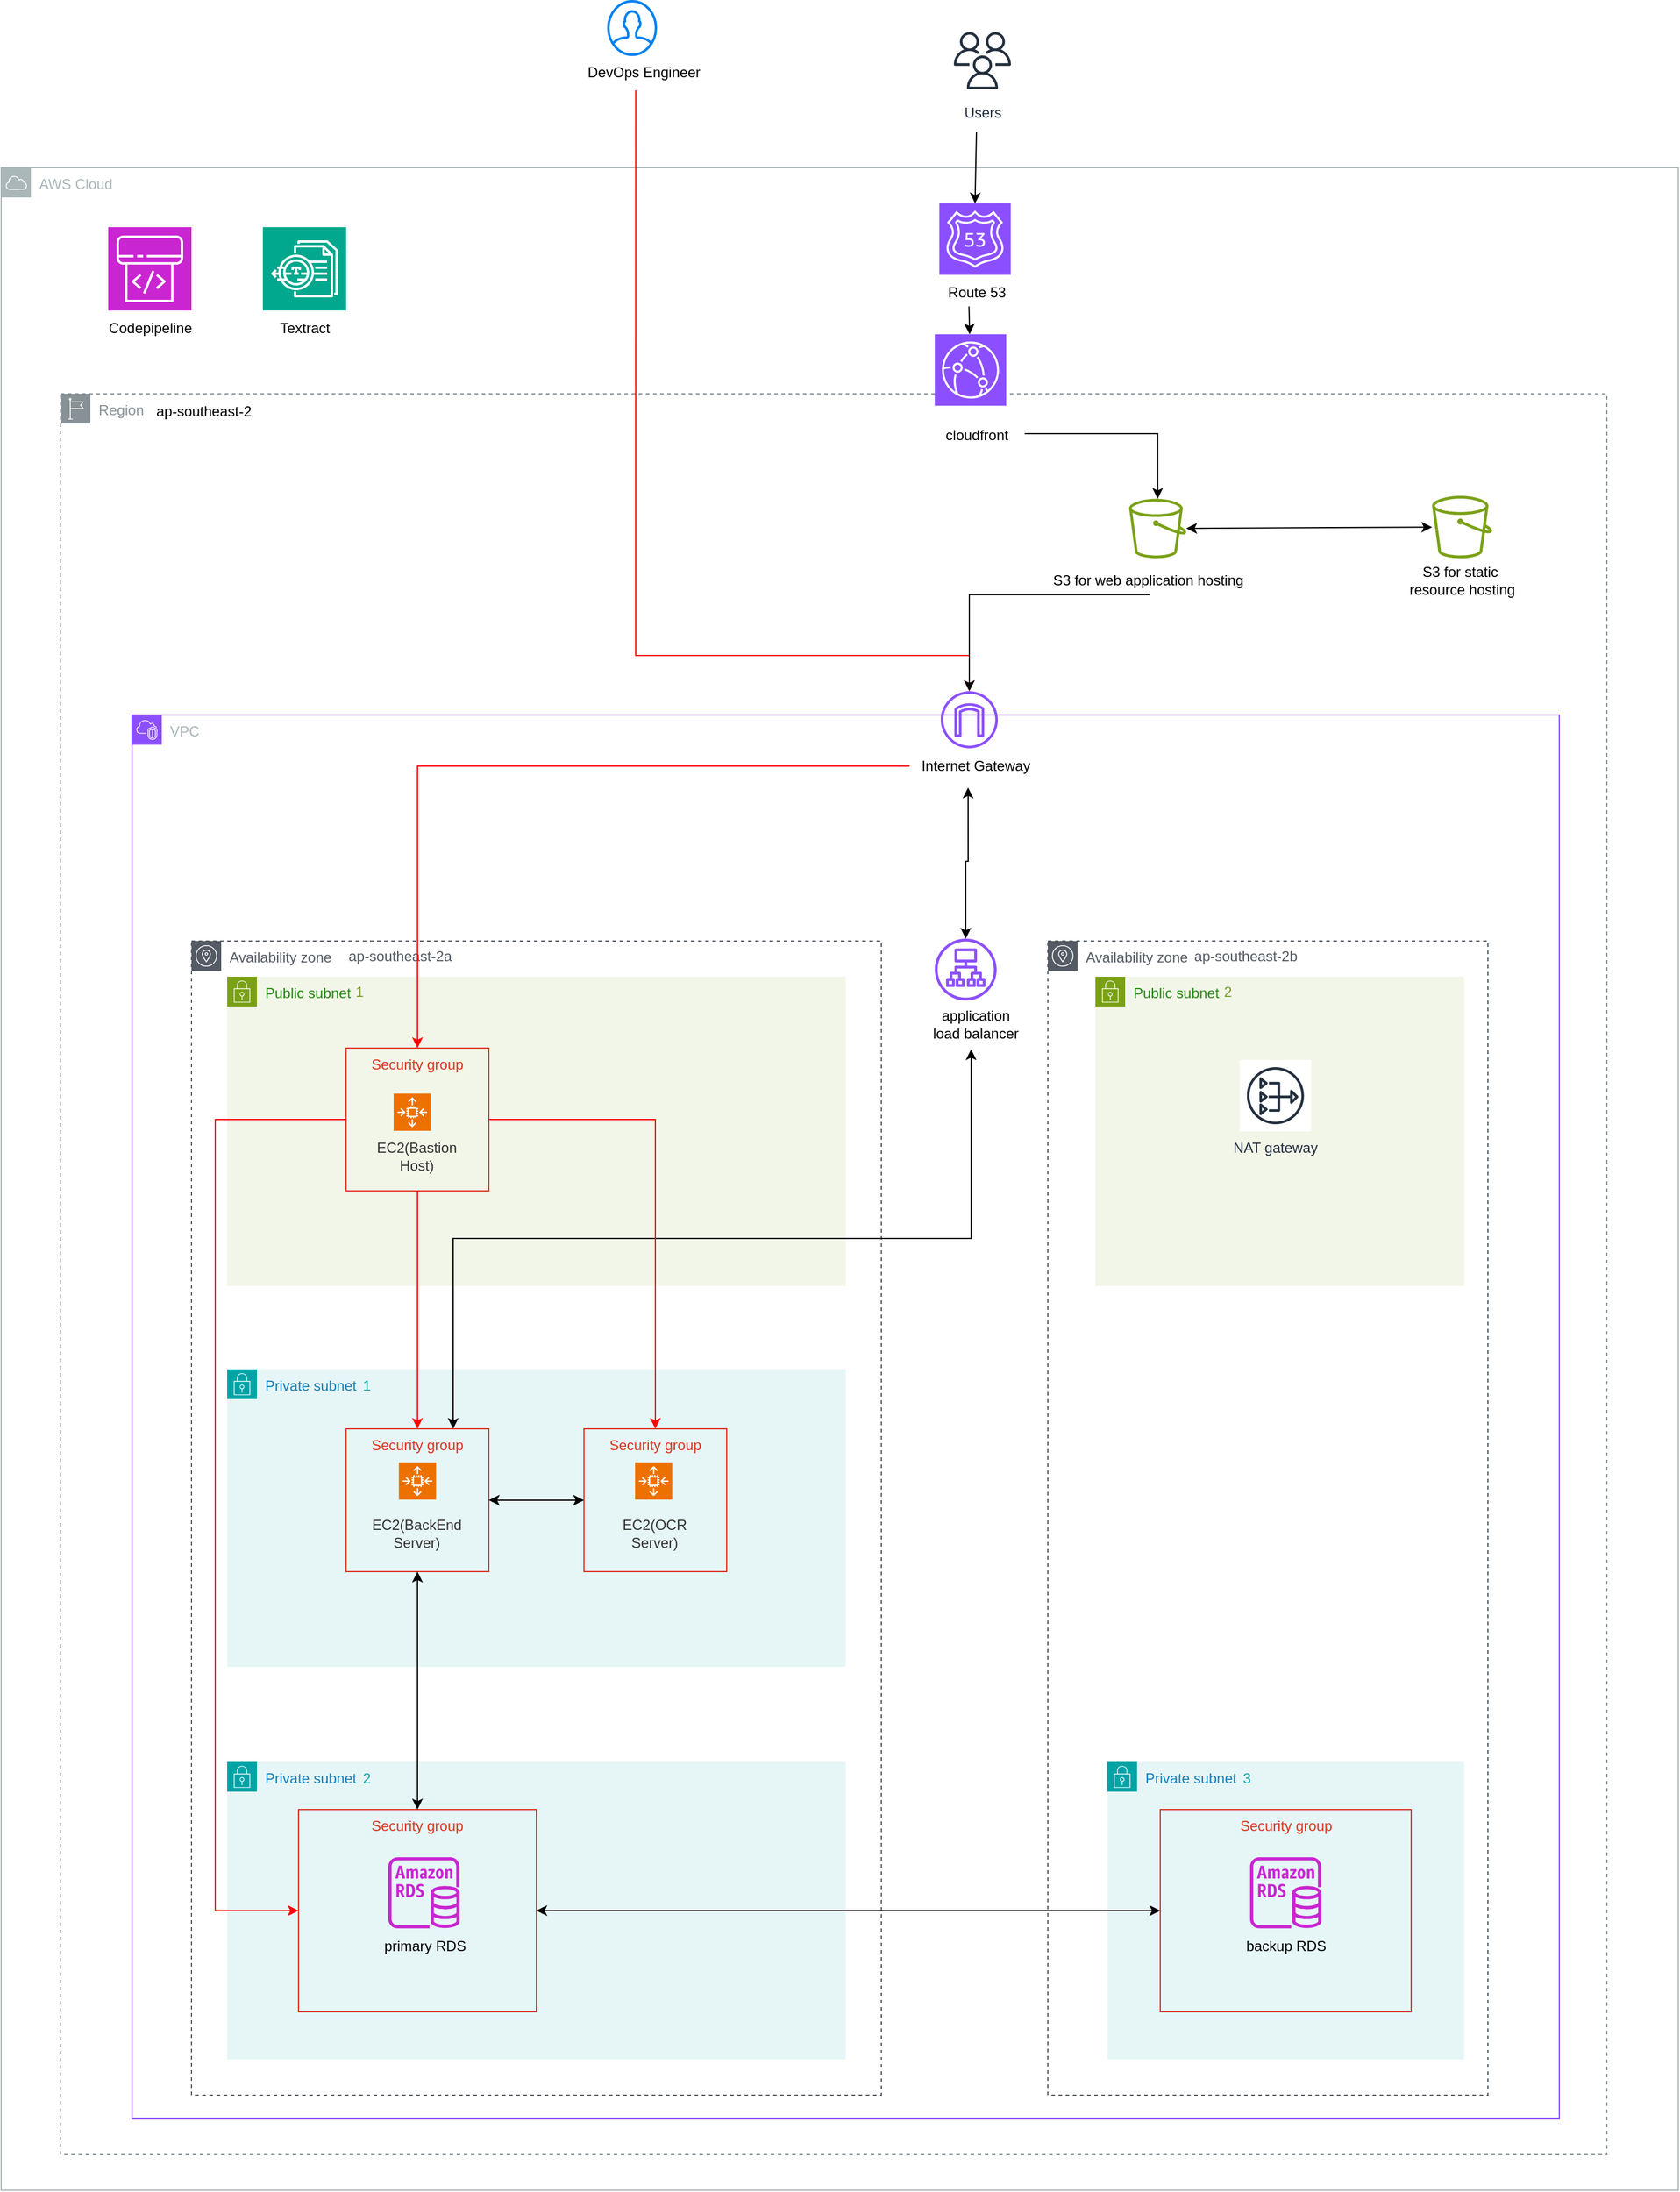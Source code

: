 <mxfile version="26.0.3">
  <diagram name="Page-1" id="8Btx2D27Im8ZOUqlHXfs">
    <mxGraphModel dx="2825" dy="2571" grid="1" gridSize="10" guides="1" tooltips="1" connect="1" arrows="1" fold="1" page="1" pageScale="1" pageWidth="827" pageHeight="1169" math="0" shadow="0">
      <root>
        <mxCell id="0" />
        <mxCell id="1" parent="0" />
        <mxCell id="GONTffMYKAudjiqWZch5-32" value="Availability zone" style="sketch=0;outlineConnect=0;gradientColor=none;html=1;whiteSpace=wrap;fontSize=12;fontStyle=0;shape=mxgraph.aws4.group;grIcon=mxgraph.aws4.group_availability_zone;strokeColor=#545B64;fillColor=none;verticalAlign=top;align=left;spacingLeft=30;fontColor=#545B64;dashed=1;" parent="1" vertex="1">
          <mxGeometry x="-390" y="550" width="580" height="970" as="geometry" />
        </mxCell>
        <mxCell id="GONTffMYKAudjiqWZch5-1" value="AWS Cloud" style="sketch=0;outlineConnect=0;gradientColor=none;html=1;whiteSpace=wrap;fontSize=12;fontStyle=0;shape=mxgraph.aws4.group;grIcon=mxgraph.aws4.group_aws_cloud;strokeColor=#AAB7B8;fillColor=none;verticalAlign=top;align=left;spacingLeft=30;fontColor=#AAB7B8;dashed=0;" parent="1" vertex="1">
          <mxGeometry x="-550" y="-100" width="1410" height="1700" as="geometry" />
        </mxCell>
        <mxCell id="GONTffMYKAudjiqWZch5-2" value="Region" style="sketch=0;outlineConnect=0;gradientColor=none;html=1;whiteSpace=wrap;fontSize=12;fontStyle=0;shape=mxgraph.aws4.group;grIcon=mxgraph.aws4.group_region;strokeColor=#879196;fillColor=none;verticalAlign=top;align=left;spacingLeft=30;fontColor=#879196;dashed=1;" parent="1" vertex="1">
          <mxGeometry x="-500" y="90" width="1300" height="1480" as="geometry" />
        </mxCell>
        <mxCell id="GONTffMYKAudjiqWZch5-3" value="ap-southeast-2" style="text;html=1;align=center;verticalAlign=middle;resizable=0;points=[];autosize=1;strokeColor=none;fillColor=none;" parent="1" vertex="1">
          <mxGeometry x="-430" y="90" width="100" height="30" as="geometry" />
        </mxCell>
        <mxCell id="GONTffMYKAudjiqWZch5-4" value="VPC" style="points=[[0,0],[0.25,0],[0.5,0],[0.75,0],[1,0],[1,0.25],[1,0.5],[1,0.75],[1,1],[0.75,1],[0.5,1],[0.25,1],[0,1],[0,0.75],[0,0.5],[0,0.25]];outlineConnect=0;gradientColor=none;html=1;whiteSpace=wrap;fontSize=12;fontStyle=0;container=0;pointerEvents=0;collapsible=0;recursiveResize=0;shape=mxgraph.aws4.group;grIcon=mxgraph.aws4.group_vpc2;strokeColor=#8C4FFF;fillColor=none;verticalAlign=top;align=left;spacingLeft=30;fontColor=#AAB7B8;dashed=0;" parent="1" vertex="1">
          <mxGeometry x="-440" y="360" width="1200" height="1180" as="geometry" />
        </mxCell>
        <mxCell id="GONTffMYKAudjiqWZch5-5" value="Users" style="sketch=0;outlineConnect=0;fontColor=#232F3E;gradientColor=none;strokeColor=#232F3E;fillColor=#ffffff;dashed=0;verticalLabelPosition=bottom;verticalAlign=top;align=center;html=1;fontSize=12;fontStyle=0;aspect=fixed;shape=mxgraph.aws4.resourceIcon;resIcon=mxgraph.aws4.users;" parent="1" vertex="1">
          <mxGeometry x="245" y="-220" width="60" height="60" as="geometry" />
        </mxCell>
        <mxCell id="GONTffMYKAudjiqWZch5-6" value="" style="endArrow=classic;html=1;rounded=0;entryX=0.5;entryY=0;entryDx=0;entryDy=0;entryPerimeter=0;" parent="1" target="GONTffMYKAudjiqWZch5-9" edge="1">
          <mxGeometry width="50" height="50" relative="1" as="geometry">
            <mxPoint x="270" y="-130" as="sourcePoint" />
            <mxPoint x="160" y="340" as="targetPoint" />
          </mxGeometry>
        </mxCell>
        <mxCell id="GONTffMYKAudjiqWZch5-7" value="" style="html=1;verticalLabelPosition=bottom;align=center;labelBackgroundColor=#ffffff;verticalAlign=top;strokeWidth=2;strokeColor=#0080F0;shadow=0;dashed=0;shape=mxgraph.ios7.icons.user;" parent="1" vertex="1">
          <mxGeometry x="-39.5" y="-240" width="40" height="45" as="geometry" />
        </mxCell>
        <mxCell id="GONTffMYKAudjiqWZch5-8" value="DevOps Engineer" style="text;html=1;align=center;verticalAlign=middle;resizable=0;points=[];autosize=1;strokeColor=none;fillColor=none;" parent="1" vertex="1">
          <mxGeometry x="-70" y="-195" width="120" height="30" as="geometry" />
        </mxCell>
        <mxCell id="GONTffMYKAudjiqWZch5-9" value="" style="sketch=0;points=[[0,0,0],[0.25,0,0],[0.5,0,0],[0.75,0,0],[1,0,0],[0,1,0],[0.25,1,0],[0.5,1,0],[0.75,1,0],[1,1,0],[0,0.25,0],[0,0.5,0],[0,0.75,0],[1,0.25,0],[1,0.5,0],[1,0.75,0]];outlineConnect=0;fontColor=#232F3E;fillColor=#8C4FFF;strokeColor=#ffffff;dashed=0;verticalLabelPosition=bottom;verticalAlign=top;align=center;html=1;fontSize=12;fontStyle=0;aspect=fixed;shape=mxgraph.aws4.resourceIcon;resIcon=mxgraph.aws4.route_53;" parent="1" vertex="1">
          <mxGeometry x="238.79" y="-70" width="60" height="60" as="geometry" />
        </mxCell>
        <mxCell id="GONTffMYKAudjiqWZch5-10" value="Route 53" style="text;html=1;align=center;verticalAlign=middle;resizable=0;points=[];autosize=1;strokeColor=none;fillColor=none;" parent="1" vertex="1">
          <mxGeometry x="235" y="-10" width="70" height="30" as="geometry" />
        </mxCell>
        <mxCell id="GONTffMYKAudjiqWZch5-11" value="" style="endArrow=classic;html=1;rounded=0;exitX=0.446;exitY=1;exitDx=0;exitDy=0;exitPerimeter=0;edgeStyle=orthogonalEdgeStyle;strokeColor=#FF0000;" parent="1" source="GONTffMYKAudjiqWZch5-8" target="GONTffMYKAudjiqWZch5-12" edge="1">
          <mxGeometry width="50" height="50" relative="1" as="geometry">
            <mxPoint x="91" y="80" as="sourcePoint" />
            <mxPoint x="141" y="30" as="targetPoint" />
            <Array as="points">
              <mxPoint x="-16" y="310" />
              <mxPoint x="264" y="310" />
            </Array>
          </mxGeometry>
        </mxCell>
        <mxCell id="GONTffMYKAudjiqWZch5-13" value="" style="sketch=0;outlineConnect=0;fontColor=#232F3E;gradientColor=none;fillColor=#7AA116;strokeColor=none;dashed=0;verticalLabelPosition=bottom;verticalAlign=top;align=center;html=1;fontSize=12;fontStyle=0;aspect=fixed;pointerEvents=1;shape=mxgraph.aws4.bucket;" parent="1" vertex="1">
          <mxGeometry x="398.31" y="178.25" width="48.08" height="50" as="geometry" />
        </mxCell>
        <mxCell id="GONTffMYKAudjiqWZch5-15" value="" style="sketch=0;outlineConnect=0;fontColor=#232F3E;gradientColor=none;fillColor=#7AA116;strokeColor=none;dashed=0;verticalLabelPosition=bottom;verticalAlign=top;align=center;html=1;fontSize=12;fontStyle=0;aspect=fixed;pointerEvents=1;shape=mxgraph.aws4.bucket;" parent="1" vertex="1">
          <mxGeometry x="653.07" y="175.75" width="50.48" height="52.5" as="geometry" />
        </mxCell>
        <mxCell id="GONTffMYKAudjiqWZch5-16" value="S3 for static&amp;nbsp;&lt;div&gt;resource hosting&lt;/div&gt;" style="text;html=1;align=center;verticalAlign=middle;resizable=0;points=[];autosize=1;strokeColor=none;fillColor=none;" parent="1" vertex="1">
          <mxGeometry x="623.31" y="227" width="110" height="40" as="geometry" />
        </mxCell>
        <mxCell id="GONTffMYKAudjiqWZch5-17" value="S3 for web application hosting" style="text;html=1;align=center;verticalAlign=middle;resizable=0;points=[];autosize=1;strokeColor=none;fillColor=none;" parent="1" vertex="1">
          <mxGeometry x="323.79" y="232" width="180" height="30" as="geometry" />
        </mxCell>
        <mxCell id="GONTffMYKAudjiqWZch5-18" value="" style="endArrow=classic;startArrow=classic;html=1;rounded=0;" parent="1" source="GONTffMYKAudjiqWZch5-13" target="GONTffMYKAudjiqWZch5-15" edge="1">
          <mxGeometry width="50" height="50" relative="1" as="geometry">
            <mxPoint x="78.31" y="232" as="sourcePoint" />
            <mxPoint x="128.31" y="182" as="targetPoint" />
          </mxGeometry>
        </mxCell>
        <mxCell id="GONTffMYKAudjiqWZch5-20" value="" style="endArrow=classic;html=1;rounded=0;exitX=1.006;exitY=0.45;exitDx=0;exitDy=0;exitPerimeter=0;edgeStyle=orthogonalEdgeStyle;" parent="1" source="GONTffMYKAudjiqWZch5-79" target="GONTffMYKAudjiqWZch5-13" edge="1">
          <mxGeometry width="50" height="50" relative="1" as="geometry">
            <mxPoint x="266.31" y="81" as="sourcePoint" />
            <mxPoint x="128.31" y="182" as="targetPoint" />
          </mxGeometry>
        </mxCell>
        <mxCell id="GONTffMYKAudjiqWZch5-26" value="Private subnet" style="points=[[0,0],[0.25,0],[0.5,0],[0.75,0],[1,0],[1,0.25],[1,0.5],[1,0.75],[1,1],[0.75,1],[0.5,1],[0.25,1],[0,1],[0,0.75],[0,0.5],[0,0.25]];outlineConnect=0;gradientColor=none;html=1;whiteSpace=wrap;fontSize=12;fontStyle=0;container=1;pointerEvents=0;collapsible=0;recursiveResize=0;shape=mxgraph.aws4.group;grIcon=mxgraph.aws4.group_security_group;grStroke=0;strokeColor=#00A4A6;fillColor=#E6F6F7;verticalAlign=top;align=left;spacingLeft=30;fontColor=#147EBA;dashed=0;" parent="1" vertex="1">
          <mxGeometry x="-360" y="910" width="520" height="250" as="geometry" />
        </mxCell>
        <mxCell id="GONTffMYKAudjiqWZch5-27" value="1" style="text;html=1;align=center;verticalAlign=middle;resizable=0;points=[];autosize=1;strokeColor=none;fillColor=none;fontColor=#1DA3A5;" parent="GONTffMYKAudjiqWZch5-26" vertex="1">
          <mxGeometry x="102" y="-1" width="30" height="30" as="geometry" />
        </mxCell>
        <mxCell id="GONTffMYKAudjiqWZch5-12" value="" style="sketch=0;outlineConnect=0;fontColor=#232F3E;gradientColor=none;fillColor=#8C4FFF;strokeColor=none;dashed=0;verticalLabelPosition=bottom;verticalAlign=top;align=center;html=1;fontSize=12;fontStyle=0;aspect=fixed;pointerEvents=1;shape=mxgraph.aws4.internet_gateway;" parent="1" vertex="1">
          <mxGeometry x="240.0" y="340" width="48" height="48" as="geometry" />
        </mxCell>
        <mxCell id="GONTffMYKAudjiqWZch5-33" value="Availability zone" style="sketch=0;outlineConnect=0;gradientColor=none;html=1;whiteSpace=wrap;fontSize=12;fontStyle=0;shape=mxgraph.aws4.group;grIcon=mxgraph.aws4.group_availability_zone;strokeColor=#545B64;fillColor=none;verticalAlign=top;align=left;spacingLeft=30;fontColor=#545B64;dashed=1;" parent="1" vertex="1">
          <mxGeometry x="330" y="550" width="370" height="970" as="geometry" />
        </mxCell>
        <mxCell id="GONTffMYKAudjiqWZch5-21" value="Internet Gateway" style="text;html=1;align=center;verticalAlign=middle;resizable=0;points=[];autosize=1;strokeColor=none;fillColor=none;" parent="1" vertex="1">
          <mxGeometry x="213.79" y="388" width="110" height="30" as="geometry" />
        </mxCell>
        <mxCell id="GONTffMYKAudjiqWZch5-22" value="Public subnet" style="points=[[0,0],[0.25,0],[0.5,0],[0.75,0],[1,0],[1,0.25],[1,0.5],[1,0.75],[1,1],[0.75,1],[0.5,1],[0.25,1],[0,1],[0,0.75],[0,0.5],[0,0.25]];outlineConnect=0;gradientColor=none;html=1;whiteSpace=wrap;fontSize=12;fontStyle=0;container=1;pointerEvents=0;collapsible=0;recursiveResize=0;shape=mxgraph.aws4.group;grIcon=mxgraph.aws4.group_security_group;grStroke=0;strokeColor=#7AA116;fillColor=#F2F6E8;verticalAlign=top;align=left;spacingLeft=30;fontColor=#248814;dashed=0;" parent="1" vertex="1">
          <mxGeometry x="-360" y="580" width="520" height="260" as="geometry" />
        </mxCell>
        <mxCell id="GONTffMYKAudjiqWZch5-23" value="1" style="text;html=1;align=center;verticalAlign=middle;resizable=0;points=[];autosize=1;strokeColor=none;fillColor=none;fontColor=#7CA032;" parent="GONTffMYKAudjiqWZch5-22" vertex="1">
          <mxGeometry x="96" y="-2" width="30" height="30" as="geometry" />
        </mxCell>
        <mxCell id="GONTffMYKAudjiqWZch5-58" value="Security group" style="fillColor=none;strokeColor=#DD3522;verticalAlign=top;fontStyle=0;fontColor=#DD3522;whiteSpace=wrap;html=1;container=0;" parent="GONTffMYKAudjiqWZch5-22" vertex="1">
          <mxGeometry x="100" y="60" width="120.0" height="120" as="geometry" />
        </mxCell>
        <mxCell id="GONTffMYKAudjiqWZch5-62" value="" style="sketch=0;points=[[0,0,0],[0.25,0,0],[0.5,0,0],[0.75,0,0],[1,0,0],[0,1,0],[0.25,1,0],[0.5,1,0],[0.75,1,0],[1,1,0],[0,0.25,0],[0,0.5,0],[0,0.75,0],[1,0.25,0],[1,0.5,0],[1,0.75,0]];outlineConnect=0;fontColor=#232F3E;fillColor=#ED7100;strokeColor=#ffffff;dashed=0;verticalLabelPosition=bottom;verticalAlign=top;align=center;html=1;fontSize=12;fontStyle=0;aspect=fixed;shape=mxgraph.aws4.resourceIcon;resIcon=mxgraph.aws4.auto_scaling2;" parent="GONTffMYKAudjiqWZch5-22" vertex="1">
          <mxGeometry x="139.998" y="98.235" width="31.28" height="31.28" as="geometry" />
        </mxCell>
        <mxCell id="GONTffMYKAudjiqWZch5-63" value="EC2(Bastion Host)" style="whiteSpace=wrap;html=1;fillColor=none;fontColor=#333333;strokeColor=none;" parent="GONTffMYKAudjiqWZch5-22" vertex="1">
          <mxGeometry x="117.346" y="139.997" width="85.308" height="21.176" as="geometry" />
        </mxCell>
        <mxCell id="GONTffMYKAudjiqWZch5-24" value="Public subnet" style="points=[[0,0],[0.25,0],[0.5,0],[0.75,0],[1,0],[1,0.25],[1,0.5],[1,0.75],[1,1],[0.75,1],[0.5,1],[0.25,1],[0,1],[0,0.75],[0,0.5],[0,0.25]];outlineConnect=0;gradientColor=none;html=1;whiteSpace=wrap;fontSize=12;fontStyle=0;container=1;pointerEvents=0;collapsible=0;recursiveResize=0;shape=mxgraph.aws4.group;grIcon=mxgraph.aws4.group_security_group;grStroke=0;strokeColor=#7AA116;fillColor=#F2F6E8;verticalAlign=top;align=left;spacingLeft=30;fontColor=#248814;dashed=0;" parent="1" vertex="1">
          <mxGeometry x="370" y="580" width="310" height="260" as="geometry" />
        </mxCell>
        <mxCell id="GONTffMYKAudjiqWZch5-25" value="2" style="text;html=1;align=center;verticalAlign=middle;resizable=0;points=[];autosize=1;strokeColor=none;fillColor=none;fontColor=#7CA032;" parent="GONTffMYKAudjiqWZch5-24" vertex="1">
          <mxGeometry x="96" y="-2" width="30" height="30" as="geometry" />
        </mxCell>
        <mxCell id="GONTffMYKAudjiqWZch5-28" value="Private subnet" style="points=[[0,0],[0.25,0],[0.5,0],[0.75,0],[1,0],[1,0.25],[1,0.5],[1,0.75],[1,1],[0.75,1],[0.5,1],[0.25,1],[0,1],[0,0.75],[0,0.5],[0,0.25]];outlineConnect=0;gradientColor=none;html=1;whiteSpace=wrap;fontSize=12;fontStyle=0;container=1;pointerEvents=0;collapsible=0;recursiveResize=0;shape=mxgraph.aws4.group;grIcon=mxgraph.aws4.group_security_group;grStroke=0;strokeColor=#00A4A6;fillColor=#E6F6F7;verticalAlign=top;align=left;spacingLeft=30;fontColor=#147EBA;dashed=0;" parent="1" vertex="1">
          <mxGeometry x="-360" y="1240" width="520" height="250" as="geometry" />
        </mxCell>
        <mxCell id="GONTffMYKAudjiqWZch5-50" value="Security group" style="fillColor=none;strokeColor=#DD3522;verticalAlign=top;fontStyle=0;fontColor=#DD3522;whiteSpace=wrap;html=1;" parent="GONTffMYKAudjiqWZch5-28" vertex="1">
          <mxGeometry x="60" y="40" width="200" height="170" as="geometry" />
        </mxCell>
        <mxCell id="GONTffMYKAudjiqWZch5-29" value="2" style="text;html=1;align=center;verticalAlign=middle;resizable=0;points=[];autosize=1;strokeColor=none;fillColor=none;fontColor=#1DA3A5;" parent="GONTffMYKAudjiqWZch5-28" vertex="1">
          <mxGeometry x="102" y="-1" width="30" height="30" as="geometry" />
        </mxCell>
        <mxCell id="GONTffMYKAudjiqWZch5-47" value="" style="sketch=0;outlineConnect=0;fontColor=#232F3E;gradientColor=none;fillColor=#C925D1;strokeColor=none;dashed=0;verticalLabelPosition=bottom;verticalAlign=top;align=center;html=1;fontSize=12;fontStyle=0;aspect=fixed;pointerEvents=1;shape=mxgraph.aws4.rds_instance;" parent="GONTffMYKAudjiqWZch5-28" vertex="1">
          <mxGeometry x="135.5" y="80" width="60" height="60" as="geometry" />
        </mxCell>
        <mxCell id="GONTffMYKAudjiqWZch5-73" value="primary RDS" style="text;html=1;align=center;verticalAlign=middle;resizable=0;points=[];autosize=1;strokeColor=none;fillColor=none;" parent="GONTffMYKAudjiqWZch5-28" vertex="1">
          <mxGeometry x="120.5" y="140" width="90" height="30" as="geometry" />
        </mxCell>
        <mxCell id="GONTffMYKAudjiqWZch5-30" value="Private subnet" style="points=[[0,0],[0.25,0],[0.5,0],[0.75,0],[1,0],[1,0.25],[1,0.5],[1,0.75],[1,1],[0.75,1],[0.5,1],[0.25,1],[0,1],[0,0.75],[0,0.5],[0,0.25]];outlineConnect=0;gradientColor=none;html=1;whiteSpace=wrap;fontSize=12;fontStyle=0;container=1;pointerEvents=0;collapsible=0;recursiveResize=0;shape=mxgraph.aws4.group;grIcon=mxgraph.aws4.group_security_group;grStroke=0;strokeColor=#00A4A6;fillColor=#E6F6F7;verticalAlign=top;align=left;spacingLeft=30;fontColor=#147EBA;dashed=0;" parent="1" vertex="1">
          <mxGeometry x="380" y="1240" width="300" height="250" as="geometry" />
        </mxCell>
        <mxCell id="GONTffMYKAudjiqWZch5-31" value="3" style="text;html=1;align=center;verticalAlign=middle;resizable=0;points=[];autosize=1;strokeColor=none;fillColor=none;fontColor=#1DA3A5;" parent="GONTffMYKAudjiqWZch5-30" vertex="1">
          <mxGeometry x="102" y="-1" width="30" height="30" as="geometry" />
        </mxCell>
        <mxCell id="GONTffMYKAudjiqWZch5-49" value="Security group" style="fillColor=none;strokeColor=#DD3522;verticalAlign=top;fontStyle=0;fontColor=#DD3522;whiteSpace=wrap;html=1;" parent="GONTffMYKAudjiqWZch5-30" vertex="1">
          <mxGeometry x="44.5" y="40" width="211" height="170" as="geometry" />
        </mxCell>
        <mxCell id="GONTffMYKAudjiqWZch5-35" value="" style="endArrow=classic;html=1;rounded=0;exitX=0.51;exitY=0.897;exitDx=0;exitDy=0;exitPerimeter=0;edgeStyle=orthogonalEdgeStyle;" parent="1" source="GONTffMYKAudjiqWZch5-17" target="GONTffMYKAudjiqWZch5-12" edge="1">
          <mxGeometry width="50" height="50" relative="1" as="geometry">
            <mxPoint x="446.39" y="262" as="sourcePoint" />
            <mxPoint x="284.39" y="374" as="targetPoint" />
          </mxGeometry>
        </mxCell>
        <mxCell id="GONTffMYKAudjiqWZch5-36" value="ap-southeast-2a" style="text;html=1;align=center;verticalAlign=middle;resizable=0;points=[];autosize=1;strokeColor=none;fillColor=none;fontColor=#545B63;" parent="1" vertex="1">
          <mxGeometry x="-270" y="548" width="110" height="30" as="geometry" />
        </mxCell>
        <mxCell id="GONTffMYKAudjiqWZch5-38" value="ap-southeast-2b" style="text;html=1;align=center;verticalAlign=middle;resizable=0;points=[];autosize=1;strokeColor=none;fillColor=none;fontColor=#545B63;" parent="1" vertex="1">
          <mxGeometry x="441.39" y="548" width="110" height="30" as="geometry" />
        </mxCell>
        <mxCell id="GONTffMYKAudjiqWZch5-40" value="" style="sketch=0;outlineConnect=0;fontColor=#232F3E;gradientColor=none;fillColor=#8C4FFF;strokeColor=none;dashed=0;verticalLabelPosition=bottom;verticalAlign=top;align=center;html=1;fontSize=12;fontStyle=0;aspect=fixed;pointerEvents=1;shape=mxgraph.aws4.application_load_balancer;" parent="1" vertex="1">
          <mxGeometry x="235" y="548" width="52" height="52" as="geometry" />
        </mxCell>
        <mxCell id="GONTffMYKAudjiqWZch5-41" value="application&lt;div&gt;load balancer&lt;/div&gt;" style="text;html=1;align=center;verticalAlign=middle;resizable=0;points=[];autosize=1;strokeColor=none;fillColor=none;" parent="1" vertex="1">
          <mxGeometry x="218.79" y="600" width="100" height="40" as="geometry" />
        </mxCell>
        <mxCell id="GONTffMYKAudjiqWZch5-46" value="NAT gateway" style="sketch=0;outlineConnect=0;fontColor=#232F3E;gradientColor=none;strokeColor=#232F3E;fillColor=#ffffff;dashed=0;verticalLabelPosition=bottom;verticalAlign=top;align=center;html=1;fontSize=12;fontStyle=0;aspect=fixed;shape=mxgraph.aws4.resourceIcon;resIcon=mxgraph.aws4.nat_gateway;" parent="1" vertex="1">
          <mxGeometry x="491.39" y="650" width="60" height="60" as="geometry" />
        </mxCell>
        <mxCell id="GONTffMYKAudjiqWZch5-48" value="" style="sketch=0;outlineConnect=0;fontColor=#232F3E;gradientColor=none;fillColor=#C925D1;strokeColor=none;dashed=0;verticalLabelPosition=bottom;verticalAlign=top;align=center;html=1;fontSize=12;fontStyle=0;aspect=fixed;pointerEvents=1;shape=mxgraph.aws4.rds_instance;" parent="1" vertex="1">
          <mxGeometry x="500" y="1320" width="60" height="60" as="geometry" />
        </mxCell>
        <mxCell id="GONTffMYKAudjiqWZch5-51" value="" style="group" parent="1" vertex="1" connectable="0">
          <mxGeometry x="-330" y="960" width="190" height="120" as="geometry" />
        </mxCell>
        <mxCell id="GONTffMYKAudjiqWZch5-59" value="" style="group" parent="GONTffMYKAudjiqWZch5-51" vertex="1" connectable="0">
          <mxGeometry width="190" height="120" as="geometry" />
        </mxCell>
        <mxCell id="GONTffMYKAudjiqWZch5-42" value="Security group" style="fillColor=none;strokeColor=#DD3522;verticalAlign=top;fontStyle=0;fontColor=#DD3522;whiteSpace=wrap;html=1;container=1;" parent="GONTffMYKAudjiqWZch5-59" vertex="1">
          <mxGeometry x="70" width="120.0" height="120" as="geometry" />
        </mxCell>
        <mxCell id="GONTffMYKAudjiqWZch5-43" value="" style="sketch=0;points=[[0,0,0],[0.25,0,0],[0.5,0,0],[0.75,0,0],[1,0,0],[0,1,0],[0.25,1,0],[0.5,1,0],[0.75,1,0],[1,1,0],[0,0.25,0],[0,0.5,0],[0,0.75,0],[1,0.25,0],[1,0.5,0],[1,0.75,0]];outlineConnect=0;fontColor=#232F3E;fillColor=#ED7100;strokeColor=#ffffff;dashed=0;verticalLabelPosition=bottom;verticalAlign=top;align=center;html=1;fontSize=12;fontStyle=0;aspect=fixed;shape=mxgraph.aws4.resourceIcon;resIcon=mxgraph.aws4.auto_scaling2;" parent="GONTffMYKAudjiqWZch5-59" vertex="1">
          <mxGeometry x="114.358" y="28.235" width="31.28" height="31.28" as="geometry" />
        </mxCell>
        <mxCell id="GONTffMYKAudjiqWZch5-44" value="EC2(BackEnd Server)" style="whiteSpace=wrap;html=1;fillColor=none;fontColor=#333333;strokeColor=none;" parent="GONTffMYKAudjiqWZch5-59" vertex="1">
          <mxGeometry x="87.346" y="77.647" width="85.308" height="21.176" as="geometry" />
        </mxCell>
        <mxCell id="GONTffMYKAudjiqWZch5-57" value="" style="group" parent="1" vertex="1" connectable="0">
          <mxGeometry x="-60" y="960" width="120.0" height="120" as="geometry" />
        </mxCell>
        <mxCell id="GONTffMYKAudjiqWZch5-53" value="Security group" style="fillColor=none;strokeColor=#DD3522;verticalAlign=top;fontStyle=0;fontColor=#DD3522;whiteSpace=wrap;html=1;" parent="GONTffMYKAudjiqWZch5-57" vertex="1">
          <mxGeometry width="120.0" height="120" as="geometry" />
        </mxCell>
        <mxCell id="GONTffMYKAudjiqWZch5-54" value="" style="sketch=0;points=[[0,0,0],[0.25,0,0],[0.5,0,0],[0.75,0,0],[1,0,0],[0,1,0],[0.25,1,0],[0.5,1,0],[0.75,1,0],[1,1,0],[0,0.25,0],[0,0.5,0],[0,0.75,0],[1,0.25,0],[1,0.5,0],[1,0.75,0]];outlineConnect=0;fontColor=#232F3E;fillColor=#ED7100;strokeColor=#ffffff;dashed=0;verticalLabelPosition=bottom;verticalAlign=top;align=center;html=1;fontSize=12;fontStyle=0;aspect=fixed;shape=mxgraph.aws4.resourceIcon;resIcon=mxgraph.aws4.auto_scaling2;" parent="GONTffMYKAudjiqWZch5-57" vertex="1">
          <mxGeometry x="42.938" y="28.235" width="31.28" height="31.28" as="geometry" />
        </mxCell>
        <mxCell id="GONTffMYKAudjiqWZch5-55" value="EC2(OCR Server)" style="whiteSpace=wrap;html=1;fillColor=none;fontColor=#333333;strokeColor=none;" parent="GONTffMYKAudjiqWZch5-57" vertex="1">
          <mxGeometry x="17.346" y="77.647" width="85.308" height="21.176" as="geometry" />
        </mxCell>
        <mxCell id="GONTffMYKAudjiqWZch5-65" value="" style="endArrow=classic;startArrow=classic;html=1;rounded=0;exitX=1;exitY=0.5;exitDx=0;exitDy=0;entryX=0;entryY=0.5;entryDx=0;entryDy=0;" parent="1" source="GONTffMYKAudjiqWZch5-42" target="GONTffMYKAudjiqWZch5-53" edge="1">
          <mxGeometry width="50" height="50" relative="1" as="geometry">
            <mxPoint x="270" y="760" as="sourcePoint" />
            <mxPoint x="320" y="710" as="targetPoint" />
          </mxGeometry>
        </mxCell>
        <mxCell id="GONTffMYKAudjiqWZch5-66" value="" style="endArrow=classic;html=1;rounded=0;edgeStyle=orthogonalEdgeStyle;entryX=0.5;entryY=0;entryDx=0;entryDy=0;strokeColor=#FF0000;" parent="1" source="GONTffMYKAudjiqWZch5-21" target="GONTffMYKAudjiqWZch5-58" edge="1">
          <mxGeometry width="50" height="50" relative="1" as="geometry">
            <mxPoint x="270" y="620" as="sourcePoint" />
            <mxPoint x="320" y="570" as="targetPoint" />
          </mxGeometry>
        </mxCell>
        <mxCell id="GONTffMYKAudjiqWZch5-70" style="edgeStyle=orthogonalEdgeStyle;rounded=0;orthogonalLoop=1;jettySize=auto;html=1;exitX=0.5;exitY=1;exitDx=0;exitDy=0;entryX=0.5;entryY=0;entryDx=0;entryDy=0;strokeColor=#FF0000;" parent="1" source="GONTffMYKAudjiqWZch5-58" target="GONTffMYKAudjiqWZch5-42" edge="1">
          <mxGeometry relative="1" as="geometry" />
        </mxCell>
        <mxCell id="GONTffMYKAudjiqWZch5-72" value="backup RDS" style="text;html=1;align=center;verticalAlign=middle;resizable=0;points=[];autosize=1;strokeColor=none;fillColor=none;" parent="1" vertex="1">
          <mxGeometry x="485" y="1380" width="90" height="30" as="geometry" />
        </mxCell>
        <mxCell id="GONTffMYKAudjiqWZch5-74" value="" style="endArrow=classic;startArrow=classic;html=1;rounded=0;exitX=0.5;exitY=0;exitDx=0;exitDy=0;entryX=0.5;entryY=1;entryDx=0;entryDy=0;" parent="1" source="GONTffMYKAudjiqWZch5-50" target="GONTffMYKAudjiqWZch5-42" edge="1">
          <mxGeometry width="50" height="50" relative="1" as="geometry">
            <mxPoint x="270" y="1010" as="sourcePoint" />
            <mxPoint x="320" y="960" as="targetPoint" />
          </mxGeometry>
        </mxCell>
        <mxCell id="GONTffMYKAudjiqWZch5-75" value="" style="endArrow=classic;startArrow=classic;html=1;rounded=0;exitX=1;exitY=0.5;exitDx=0;exitDy=0;entryX=0;entryY=0.5;entryDx=0;entryDy=0;" parent="1" source="GONTffMYKAudjiqWZch5-50" target="GONTffMYKAudjiqWZch5-49" edge="1">
          <mxGeometry width="50" height="50" relative="1" as="geometry">
            <mxPoint x="270" y="1010" as="sourcePoint" />
            <mxPoint x="320" y="960" as="targetPoint" />
          </mxGeometry>
        </mxCell>
        <mxCell id="GONTffMYKAudjiqWZch5-76" value="" style="endArrow=classic;html=1;rounded=0;exitX=0;exitY=0.5;exitDx=0;exitDy=0;entryX=0;entryY=0.5;entryDx=0;entryDy=0;edgeStyle=orthogonalEdgeStyle;strokeColor=#FF0000;" parent="1" source="GONTffMYKAudjiqWZch5-58" target="GONTffMYKAudjiqWZch5-50" edge="1">
          <mxGeometry width="50" height="50" relative="1" as="geometry">
            <mxPoint x="270" y="880" as="sourcePoint" />
            <mxPoint x="320" y="830" as="targetPoint" />
            <Array as="points">
              <mxPoint x="-370" y="700" />
              <mxPoint x="-370" y="1365" />
            </Array>
          </mxGeometry>
        </mxCell>
        <mxCell id="GONTffMYKAudjiqWZch5-78" value="" style="endArrow=classic;html=1;rounded=0;exitX=0.41;exitY=0.887;exitDx=0;exitDy=0;exitPerimeter=0;" parent="1" source="GONTffMYKAudjiqWZch5-10" target="GONTffMYKAudjiqWZch5-77" edge="1">
          <mxGeometry width="50" height="50" relative="1" as="geometry">
            <mxPoint x="264" y="17" as="sourcePoint" />
            <mxPoint x="264" y="340" as="targetPoint" />
          </mxGeometry>
        </mxCell>
        <mxCell id="GONTffMYKAudjiqWZch5-77" value="" style="sketch=0;points=[[0,0,0],[0.25,0,0],[0.5,0,0],[0.75,0,0],[1,0,0],[0,1,0],[0.25,1,0],[0.5,1,0],[0.75,1,0],[1,1,0],[0,0.25,0],[0,0.5,0],[0,0.75,0],[1,0.25,0],[1,0.5,0],[1,0.75,0]];outlineConnect=0;fontColor=#232F3E;fillColor=#8C4FFF;strokeColor=#ffffff;dashed=0;verticalLabelPosition=bottom;verticalAlign=top;align=center;html=1;fontSize=12;fontStyle=0;aspect=fixed;shape=mxgraph.aws4.resourceIcon;resIcon=mxgraph.aws4.cloudfront;" parent="1" vertex="1">
          <mxGeometry x="235" y="40" width="60" height="60" as="geometry" />
        </mxCell>
        <mxCell id="GONTffMYKAudjiqWZch5-79" value="cloudfront" style="text;html=1;align=center;verticalAlign=middle;resizable=0;points=[];autosize=1;strokeColor=none;fillColor=none;" parent="1" vertex="1">
          <mxGeometry x="230" y="110" width="80" height="30" as="geometry" />
        </mxCell>
        <mxCell id="GONTffMYKAudjiqWZch5-80" value="" style="endArrow=classic;html=1;rounded=0;exitX=0.447;exitY=1.1;exitDx=0;exitDy=0;exitPerimeter=0;edgeStyle=orthogonalEdgeStyle;startArrow=classic;startFill=1;" parent="1" source="GONTffMYKAudjiqWZch5-21" target="GONTffMYKAudjiqWZch5-40" edge="1">
          <mxGeometry width="50" height="50" relative="1" as="geometry">
            <mxPoint x="270" y="940" as="sourcePoint" />
            <mxPoint x="320" y="890" as="targetPoint" />
          </mxGeometry>
        </mxCell>
        <mxCell id="GONTffMYKAudjiqWZch5-82" value="" style="endArrow=classic;html=1;rounded=0;exitX=0.467;exitY=1.025;exitDx=0;exitDy=0;exitPerimeter=0;entryX=0.75;entryY=0;entryDx=0;entryDy=0;edgeStyle=orthogonalEdgeStyle;startArrow=classic;startFill=1;" parent="1" source="GONTffMYKAudjiqWZch5-41" target="GONTffMYKAudjiqWZch5-42" edge="1">
          <mxGeometry width="50" height="50" relative="1" as="geometry">
            <mxPoint x="270" y="940" as="sourcePoint" />
            <mxPoint x="320" y="890" as="targetPoint" />
          </mxGeometry>
        </mxCell>
        <mxCell id="GONTffMYKAudjiqWZch5-83" value="" style="sketch=0;points=[[0,0,0],[0.25,0,0],[0.5,0,0],[0.75,0,0],[1,0,0],[0,1,0],[0.25,1,0],[0.5,1,0],[0.75,1,0],[1,1,0],[0,0.25,0],[0,0.5,0],[0,0.75,0],[1,0.25,0],[1,0.5,0],[1,0.75,0]];outlineConnect=0;fontColor=#232F3E;fillColor=#C925D1;strokeColor=#ffffff;dashed=0;verticalLabelPosition=bottom;verticalAlign=top;align=center;html=1;fontSize=12;fontStyle=0;aspect=fixed;shape=mxgraph.aws4.resourceIcon;resIcon=mxgraph.aws4.codepipeline;" parent="1" vertex="1">
          <mxGeometry x="-460" y="-50" width="70" height="70" as="geometry" />
        </mxCell>
        <mxCell id="GONTffMYKAudjiqWZch5-84" value="Codepipeline" style="text;html=1;align=center;verticalAlign=middle;resizable=0;points=[];autosize=1;strokeColor=none;fillColor=none;" parent="1" vertex="1">
          <mxGeometry x="-470" y="20" width="90" height="30" as="geometry" />
        </mxCell>
        <mxCell id="GONTffMYKAudjiqWZch5-85" value="" style="sketch=0;points=[[0,0,0],[0.25,0,0],[0.5,0,0],[0.75,0,0],[1,0,0],[0,1,0],[0.25,1,0],[0.5,1,0],[0.75,1,0],[1,1,0],[0,0.25,0],[0,0.5,0],[0,0.75,0],[1,0.25,0],[1,0.5,0],[1,0.75,0]];outlineConnect=0;fontColor=#232F3E;fillColor=#01A88D;strokeColor=#ffffff;dashed=0;verticalLabelPosition=bottom;verticalAlign=top;align=center;html=1;fontSize=12;fontStyle=0;aspect=fixed;shape=mxgraph.aws4.resourceIcon;resIcon=mxgraph.aws4.textract;" parent="1" vertex="1">
          <mxGeometry x="-330" y="-50" width="70" height="70" as="geometry" />
        </mxCell>
        <mxCell id="GONTffMYKAudjiqWZch5-86" value="Textract" style="text;html=1;align=center;verticalAlign=middle;resizable=0;points=[];autosize=1;strokeColor=none;fillColor=none;" parent="1" vertex="1">
          <mxGeometry x="-330" y="20" width="70" height="30" as="geometry" />
        </mxCell>
        <mxCell id="RxJjc28ybIBMQ1-O--T_-1" style="edgeStyle=orthogonalEdgeStyle;rounded=0;orthogonalLoop=1;jettySize=auto;html=1;exitX=1;exitY=0.5;exitDx=0;exitDy=0;strokeColor=#FF0000;" edge="1" parent="1" source="GONTffMYKAudjiqWZch5-58" target="GONTffMYKAudjiqWZch5-53">
          <mxGeometry relative="1" as="geometry" />
        </mxCell>
      </root>
    </mxGraphModel>
  </diagram>
</mxfile>
